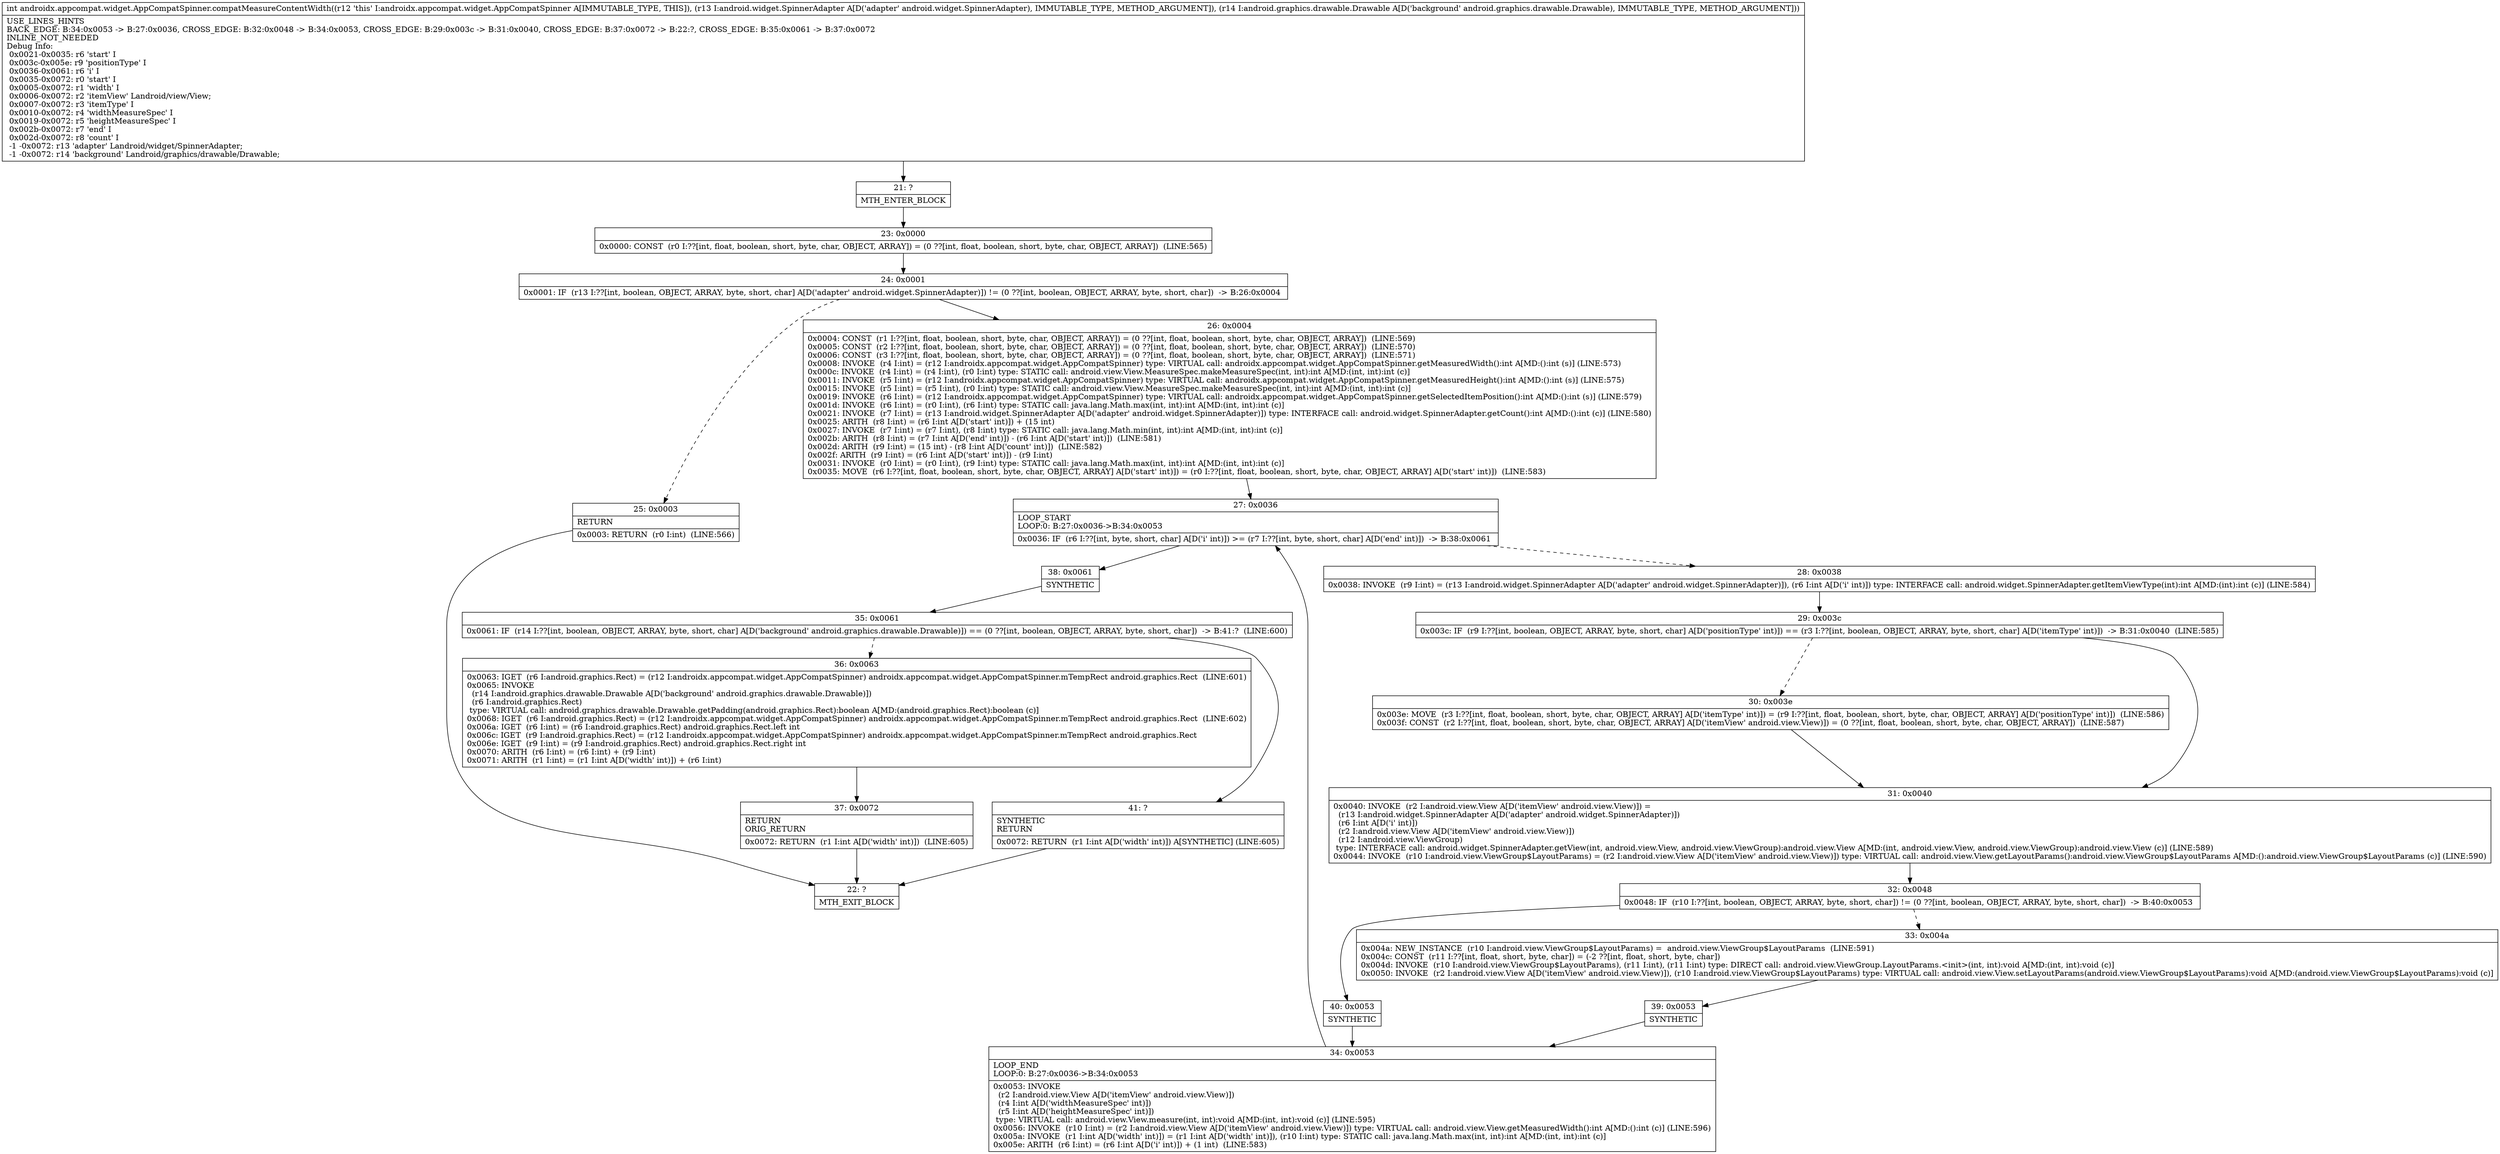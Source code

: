 digraph "CFG forandroidx.appcompat.widget.AppCompatSpinner.compatMeasureContentWidth(Landroid\/widget\/SpinnerAdapter;Landroid\/graphics\/drawable\/Drawable;)I" {
Node_21 [shape=record,label="{21\:\ ?|MTH_ENTER_BLOCK\l}"];
Node_23 [shape=record,label="{23\:\ 0x0000|0x0000: CONST  (r0 I:??[int, float, boolean, short, byte, char, OBJECT, ARRAY]) = (0 ??[int, float, boolean, short, byte, char, OBJECT, ARRAY])  (LINE:565)\l}"];
Node_24 [shape=record,label="{24\:\ 0x0001|0x0001: IF  (r13 I:??[int, boolean, OBJECT, ARRAY, byte, short, char] A[D('adapter' android.widget.SpinnerAdapter)]) != (0 ??[int, boolean, OBJECT, ARRAY, byte, short, char])  \-\> B:26:0x0004 \l}"];
Node_25 [shape=record,label="{25\:\ 0x0003|RETURN\l|0x0003: RETURN  (r0 I:int)  (LINE:566)\l}"];
Node_22 [shape=record,label="{22\:\ ?|MTH_EXIT_BLOCK\l}"];
Node_26 [shape=record,label="{26\:\ 0x0004|0x0004: CONST  (r1 I:??[int, float, boolean, short, byte, char, OBJECT, ARRAY]) = (0 ??[int, float, boolean, short, byte, char, OBJECT, ARRAY])  (LINE:569)\l0x0005: CONST  (r2 I:??[int, float, boolean, short, byte, char, OBJECT, ARRAY]) = (0 ??[int, float, boolean, short, byte, char, OBJECT, ARRAY])  (LINE:570)\l0x0006: CONST  (r3 I:??[int, float, boolean, short, byte, char, OBJECT, ARRAY]) = (0 ??[int, float, boolean, short, byte, char, OBJECT, ARRAY])  (LINE:571)\l0x0008: INVOKE  (r4 I:int) = (r12 I:androidx.appcompat.widget.AppCompatSpinner) type: VIRTUAL call: androidx.appcompat.widget.AppCompatSpinner.getMeasuredWidth():int A[MD:():int (s)] (LINE:573)\l0x000c: INVOKE  (r4 I:int) = (r4 I:int), (r0 I:int) type: STATIC call: android.view.View.MeasureSpec.makeMeasureSpec(int, int):int A[MD:(int, int):int (c)]\l0x0011: INVOKE  (r5 I:int) = (r12 I:androidx.appcompat.widget.AppCompatSpinner) type: VIRTUAL call: androidx.appcompat.widget.AppCompatSpinner.getMeasuredHeight():int A[MD:():int (s)] (LINE:575)\l0x0015: INVOKE  (r5 I:int) = (r5 I:int), (r0 I:int) type: STATIC call: android.view.View.MeasureSpec.makeMeasureSpec(int, int):int A[MD:(int, int):int (c)]\l0x0019: INVOKE  (r6 I:int) = (r12 I:androidx.appcompat.widget.AppCompatSpinner) type: VIRTUAL call: androidx.appcompat.widget.AppCompatSpinner.getSelectedItemPosition():int A[MD:():int (s)] (LINE:579)\l0x001d: INVOKE  (r6 I:int) = (r0 I:int), (r6 I:int) type: STATIC call: java.lang.Math.max(int, int):int A[MD:(int, int):int (c)]\l0x0021: INVOKE  (r7 I:int) = (r13 I:android.widget.SpinnerAdapter A[D('adapter' android.widget.SpinnerAdapter)]) type: INTERFACE call: android.widget.SpinnerAdapter.getCount():int A[MD:():int (c)] (LINE:580)\l0x0025: ARITH  (r8 I:int) = (r6 I:int A[D('start' int)]) + (15 int) \l0x0027: INVOKE  (r7 I:int) = (r7 I:int), (r8 I:int) type: STATIC call: java.lang.Math.min(int, int):int A[MD:(int, int):int (c)]\l0x002b: ARITH  (r8 I:int) = (r7 I:int A[D('end' int)]) \- (r6 I:int A[D('start' int)])  (LINE:581)\l0x002d: ARITH  (r9 I:int) = (15 int) \- (r8 I:int A[D('count' int)])  (LINE:582)\l0x002f: ARITH  (r9 I:int) = (r6 I:int A[D('start' int)]) \- (r9 I:int) \l0x0031: INVOKE  (r0 I:int) = (r0 I:int), (r9 I:int) type: STATIC call: java.lang.Math.max(int, int):int A[MD:(int, int):int (c)]\l0x0035: MOVE  (r6 I:??[int, float, boolean, short, byte, char, OBJECT, ARRAY] A[D('start' int)]) = (r0 I:??[int, float, boolean, short, byte, char, OBJECT, ARRAY] A[D('start' int)])  (LINE:583)\l}"];
Node_27 [shape=record,label="{27\:\ 0x0036|LOOP_START\lLOOP:0: B:27:0x0036\-\>B:34:0x0053\l|0x0036: IF  (r6 I:??[int, byte, short, char] A[D('i' int)]) \>= (r7 I:??[int, byte, short, char] A[D('end' int)])  \-\> B:38:0x0061 \l}"];
Node_28 [shape=record,label="{28\:\ 0x0038|0x0038: INVOKE  (r9 I:int) = (r13 I:android.widget.SpinnerAdapter A[D('adapter' android.widget.SpinnerAdapter)]), (r6 I:int A[D('i' int)]) type: INTERFACE call: android.widget.SpinnerAdapter.getItemViewType(int):int A[MD:(int):int (c)] (LINE:584)\l}"];
Node_29 [shape=record,label="{29\:\ 0x003c|0x003c: IF  (r9 I:??[int, boolean, OBJECT, ARRAY, byte, short, char] A[D('positionType' int)]) == (r3 I:??[int, boolean, OBJECT, ARRAY, byte, short, char] A[D('itemType' int)])  \-\> B:31:0x0040  (LINE:585)\l}"];
Node_30 [shape=record,label="{30\:\ 0x003e|0x003e: MOVE  (r3 I:??[int, float, boolean, short, byte, char, OBJECT, ARRAY] A[D('itemType' int)]) = (r9 I:??[int, float, boolean, short, byte, char, OBJECT, ARRAY] A[D('positionType' int)])  (LINE:586)\l0x003f: CONST  (r2 I:??[int, float, boolean, short, byte, char, OBJECT, ARRAY] A[D('itemView' android.view.View)]) = (0 ??[int, float, boolean, short, byte, char, OBJECT, ARRAY])  (LINE:587)\l}"];
Node_31 [shape=record,label="{31\:\ 0x0040|0x0040: INVOKE  (r2 I:android.view.View A[D('itemView' android.view.View)]) = \l  (r13 I:android.widget.SpinnerAdapter A[D('adapter' android.widget.SpinnerAdapter)])\l  (r6 I:int A[D('i' int)])\l  (r2 I:android.view.View A[D('itemView' android.view.View)])\l  (r12 I:android.view.ViewGroup)\l type: INTERFACE call: android.widget.SpinnerAdapter.getView(int, android.view.View, android.view.ViewGroup):android.view.View A[MD:(int, android.view.View, android.view.ViewGroup):android.view.View (c)] (LINE:589)\l0x0044: INVOKE  (r10 I:android.view.ViewGroup$LayoutParams) = (r2 I:android.view.View A[D('itemView' android.view.View)]) type: VIRTUAL call: android.view.View.getLayoutParams():android.view.ViewGroup$LayoutParams A[MD:():android.view.ViewGroup$LayoutParams (c)] (LINE:590)\l}"];
Node_32 [shape=record,label="{32\:\ 0x0048|0x0048: IF  (r10 I:??[int, boolean, OBJECT, ARRAY, byte, short, char]) != (0 ??[int, boolean, OBJECT, ARRAY, byte, short, char])  \-\> B:40:0x0053 \l}"];
Node_33 [shape=record,label="{33\:\ 0x004a|0x004a: NEW_INSTANCE  (r10 I:android.view.ViewGroup$LayoutParams) =  android.view.ViewGroup$LayoutParams  (LINE:591)\l0x004c: CONST  (r11 I:??[int, float, short, byte, char]) = (\-2 ??[int, float, short, byte, char]) \l0x004d: INVOKE  (r10 I:android.view.ViewGroup$LayoutParams), (r11 I:int), (r11 I:int) type: DIRECT call: android.view.ViewGroup.LayoutParams.\<init\>(int, int):void A[MD:(int, int):void (c)]\l0x0050: INVOKE  (r2 I:android.view.View A[D('itemView' android.view.View)]), (r10 I:android.view.ViewGroup$LayoutParams) type: VIRTUAL call: android.view.View.setLayoutParams(android.view.ViewGroup$LayoutParams):void A[MD:(android.view.ViewGroup$LayoutParams):void (c)]\l}"];
Node_39 [shape=record,label="{39\:\ 0x0053|SYNTHETIC\l}"];
Node_34 [shape=record,label="{34\:\ 0x0053|LOOP_END\lLOOP:0: B:27:0x0036\-\>B:34:0x0053\l|0x0053: INVOKE  \l  (r2 I:android.view.View A[D('itemView' android.view.View)])\l  (r4 I:int A[D('widthMeasureSpec' int)])\l  (r5 I:int A[D('heightMeasureSpec' int)])\l type: VIRTUAL call: android.view.View.measure(int, int):void A[MD:(int, int):void (c)] (LINE:595)\l0x0056: INVOKE  (r10 I:int) = (r2 I:android.view.View A[D('itemView' android.view.View)]) type: VIRTUAL call: android.view.View.getMeasuredWidth():int A[MD:():int (c)] (LINE:596)\l0x005a: INVOKE  (r1 I:int A[D('width' int)]) = (r1 I:int A[D('width' int)]), (r10 I:int) type: STATIC call: java.lang.Math.max(int, int):int A[MD:(int, int):int (c)]\l0x005e: ARITH  (r6 I:int) = (r6 I:int A[D('i' int)]) + (1 int)  (LINE:583)\l}"];
Node_40 [shape=record,label="{40\:\ 0x0053|SYNTHETIC\l}"];
Node_38 [shape=record,label="{38\:\ 0x0061|SYNTHETIC\l}"];
Node_35 [shape=record,label="{35\:\ 0x0061|0x0061: IF  (r14 I:??[int, boolean, OBJECT, ARRAY, byte, short, char] A[D('background' android.graphics.drawable.Drawable)]) == (0 ??[int, boolean, OBJECT, ARRAY, byte, short, char])  \-\> B:41:?  (LINE:600)\l}"];
Node_36 [shape=record,label="{36\:\ 0x0063|0x0063: IGET  (r6 I:android.graphics.Rect) = (r12 I:androidx.appcompat.widget.AppCompatSpinner) androidx.appcompat.widget.AppCompatSpinner.mTempRect android.graphics.Rect  (LINE:601)\l0x0065: INVOKE  \l  (r14 I:android.graphics.drawable.Drawable A[D('background' android.graphics.drawable.Drawable)])\l  (r6 I:android.graphics.Rect)\l type: VIRTUAL call: android.graphics.drawable.Drawable.getPadding(android.graphics.Rect):boolean A[MD:(android.graphics.Rect):boolean (c)]\l0x0068: IGET  (r6 I:android.graphics.Rect) = (r12 I:androidx.appcompat.widget.AppCompatSpinner) androidx.appcompat.widget.AppCompatSpinner.mTempRect android.graphics.Rect  (LINE:602)\l0x006a: IGET  (r6 I:int) = (r6 I:android.graphics.Rect) android.graphics.Rect.left int \l0x006c: IGET  (r9 I:android.graphics.Rect) = (r12 I:androidx.appcompat.widget.AppCompatSpinner) androidx.appcompat.widget.AppCompatSpinner.mTempRect android.graphics.Rect \l0x006e: IGET  (r9 I:int) = (r9 I:android.graphics.Rect) android.graphics.Rect.right int \l0x0070: ARITH  (r6 I:int) = (r6 I:int) + (r9 I:int) \l0x0071: ARITH  (r1 I:int) = (r1 I:int A[D('width' int)]) + (r6 I:int) \l}"];
Node_37 [shape=record,label="{37\:\ 0x0072|RETURN\lORIG_RETURN\l|0x0072: RETURN  (r1 I:int A[D('width' int)])  (LINE:605)\l}"];
Node_41 [shape=record,label="{41\:\ ?|SYNTHETIC\lRETURN\l|0x0072: RETURN  (r1 I:int A[D('width' int)]) A[SYNTHETIC] (LINE:605)\l}"];
MethodNode[shape=record,label="{int androidx.appcompat.widget.AppCompatSpinner.compatMeasureContentWidth((r12 'this' I:androidx.appcompat.widget.AppCompatSpinner A[IMMUTABLE_TYPE, THIS]), (r13 I:android.widget.SpinnerAdapter A[D('adapter' android.widget.SpinnerAdapter), IMMUTABLE_TYPE, METHOD_ARGUMENT]), (r14 I:android.graphics.drawable.Drawable A[D('background' android.graphics.drawable.Drawable), IMMUTABLE_TYPE, METHOD_ARGUMENT]))  | USE_LINES_HINTS\lBACK_EDGE: B:34:0x0053 \-\> B:27:0x0036, CROSS_EDGE: B:32:0x0048 \-\> B:34:0x0053, CROSS_EDGE: B:29:0x003c \-\> B:31:0x0040, CROSS_EDGE: B:37:0x0072 \-\> B:22:?, CROSS_EDGE: B:35:0x0061 \-\> B:37:0x0072\lINLINE_NOT_NEEDED\lDebug Info:\l  0x0021\-0x0035: r6 'start' I\l  0x003c\-0x005e: r9 'positionType' I\l  0x0036\-0x0061: r6 'i' I\l  0x0035\-0x0072: r0 'start' I\l  0x0005\-0x0072: r1 'width' I\l  0x0006\-0x0072: r2 'itemView' Landroid\/view\/View;\l  0x0007\-0x0072: r3 'itemType' I\l  0x0010\-0x0072: r4 'widthMeasureSpec' I\l  0x0019\-0x0072: r5 'heightMeasureSpec' I\l  0x002b\-0x0072: r7 'end' I\l  0x002d\-0x0072: r8 'count' I\l  \-1 \-0x0072: r13 'adapter' Landroid\/widget\/SpinnerAdapter;\l  \-1 \-0x0072: r14 'background' Landroid\/graphics\/drawable\/Drawable;\l}"];
MethodNode -> Node_21;Node_21 -> Node_23;
Node_23 -> Node_24;
Node_24 -> Node_25[style=dashed];
Node_24 -> Node_26;
Node_25 -> Node_22;
Node_26 -> Node_27;
Node_27 -> Node_28[style=dashed];
Node_27 -> Node_38;
Node_28 -> Node_29;
Node_29 -> Node_30[style=dashed];
Node_29 -> Node_31;
Node_30 -> Node_31;
Node_31 -> Node_32;
Node_32 -> Node_33[style=dashed];
Node_32 -> Node_40;
Node_33 -> Node_39;
Node_39 -> Node_34;
Node_34 -> Node_27;
Node_40 -> Node_34;
Node_38 -> Node_35;
Node_35 -> Node_36[style=dashed];
Node_35 -> Node_41;
Node_36 -> Node_37;
Node_37 -> Node_22;
Node_41 -> Node_22;
}

